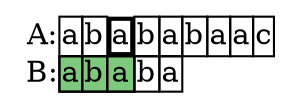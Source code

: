 graph g{
    node[shape=plaintext fillcolor=white colorscheme=accent8 ];
    a[
        label=< <TABLE CELLBORDER="1" BORDER="0" CELLSPACING="0" CELLPADDING="0">
            <tr>
                <td border="0">A:</td>
                <td >a</td>;
<td >b</td>;
<td border="2">a</td>;
<td >b</td>;
<td >a</td>;
<td >b</td>;
<td >a</td>;
<td >a</td>;
<td >c</td>;
            </tr>
            <tr>
                <td border="0">B:</td>
                
<td bgcolor="1">a</td>;
<td bgcolor="1">b</td>;
<td bgcolor="1">a</td>;
<td>b</td>;
<td>a</td>;
            </tr>
        </TABLE> >
    ]
}